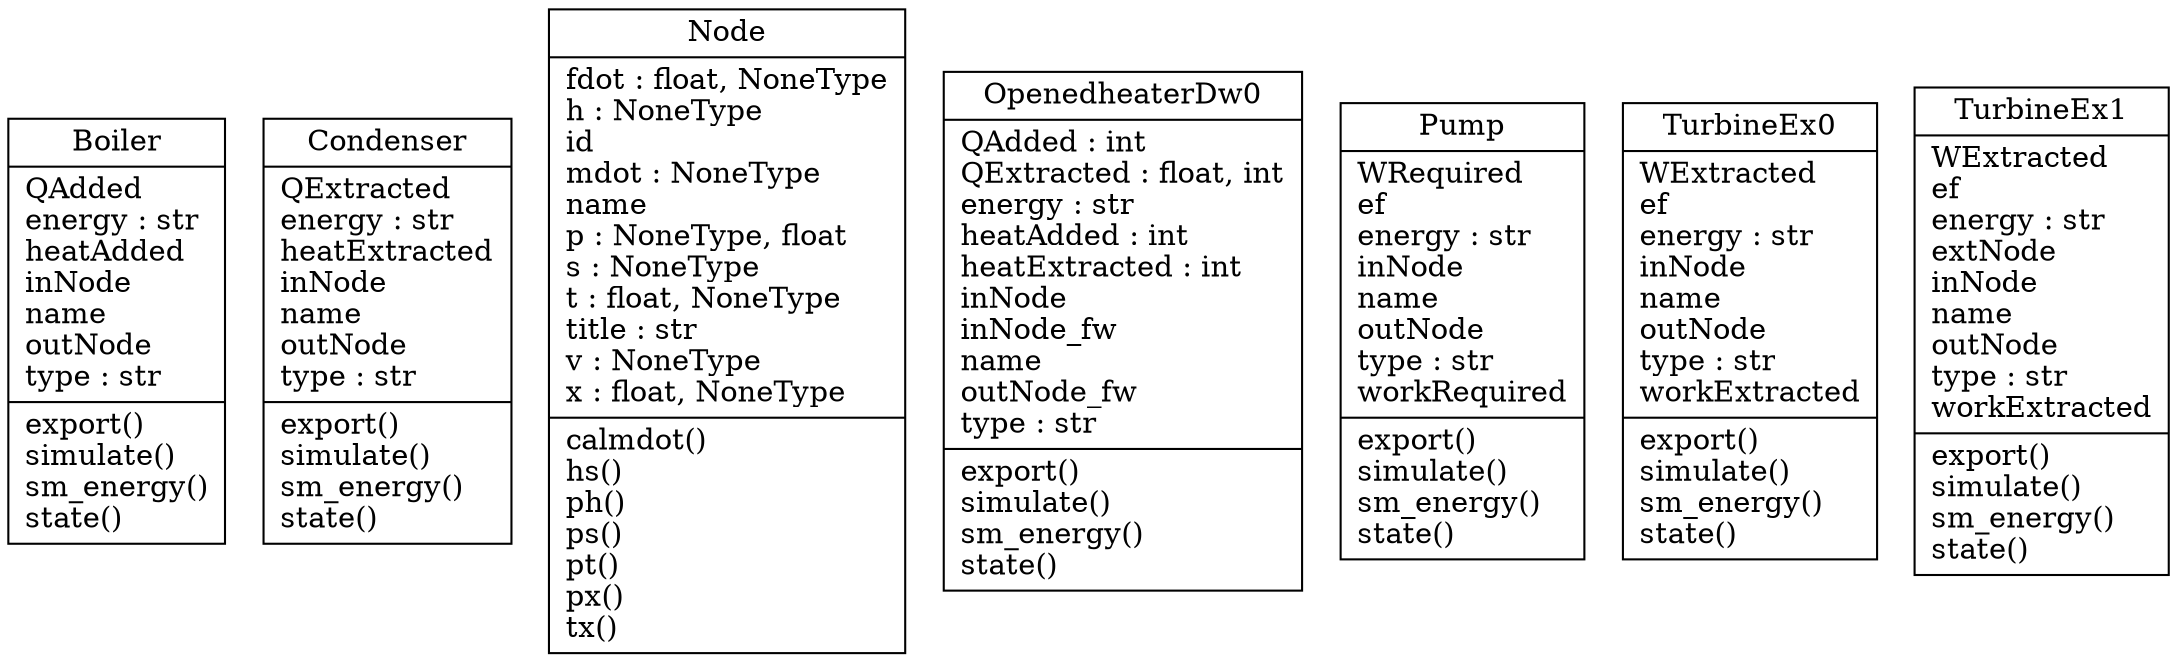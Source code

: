 digraph "classes" {
charset="utf-8"
rankdir=BT
"0" [label="{Boiler|QAdded\lenergy : str\lheatAdded\linNode\lname\loutNode\ltype : str\l|export()\lsimulate()\lsm_energy()\lstate()\l}", shape="record"];
"1" [label="{Condenser|QExtracted\lenergy : str\lheatExtracted\linNode\lname\loutNode\ltype : str\l|export()\lsimulate()\lsm_energy()\lstate()\l}", shape="record"];
"2" [label="{Node|fdot : float, NoneType\lh : NoneType\lid\lmdot : NoneType\lname\lp : NoneType, float\ls : NoneType\lt : float, NoneType\ltitle : str\lv : NoneType\lx : float, NoneType\l|calmdot()\lhs()\lph()\lps()\lpt()\lpx()\ltx()\l}", shape="record"];
"3" [label="{OpenedheaterDw0|QAdded : int\lQExtracted : float, int\lenergy : str\lheatAdded : int\lheatExtracted : int\linNode\linNode_fw\lname\loutNode_fw\ltype : str\l|export()\lsimulate()\lsm_energy()\lstate()\l}", shape="record"];
"4" [label="{Pump|WRequired\lef\lenergy : str\linNode\lname\loutNode\ltype : str\lworkRequired\l|export()\lsimulate()\lsm_energy()\lstate()\l}", shape="record"];
"5" [label="{TurbineEx0|WExtracted\lef\lenergy : str\linNode\lname\loutNode\ltype : str\lworkExtracted\l|export()\lsimulate()\lsm_energy()\lstate()\l}", shape="record"];
"6" [label="{TurbineEx1|WExtracted\lef\lenergy : str\lextNode\linNode\lname\loutNode\ltype : str\lworkExtracted\l|export()\lsimulate()\lsm_energy()\lstate()\l}", shape="record"];
}
